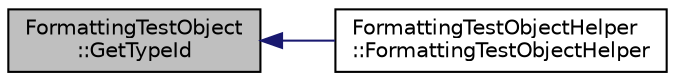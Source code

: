 digraph "FormattingTestObject::GetTypeId"
{
  edge [fontname="Helvetica",fontsize="10",labelfontname="Helvetica",labelfontsize="10"];
  node [fontname="Helvetica",fontsize="10",shape=record];
  rankdir="LR";
  Node1 [label="FormattingTestObject\l::GetTypeId",height=0.2,width=0.4,color="black", fillcolor="grey75", style="filled", fontcolor="black"];
  Node1 -> Node2 [dir="back",color="midnightblue",fontsize="10",style="solid"];
  Node2 [label="FormattingTestObjectHelper\l::FormattingTestObjectHelper",height=0.2,width=0.4,color="black", fillcolor="white", style="filled",URL="$d4/d6c/classFormattingTestObjectHelper.html#a66aee55f7e17c5da89e435e6ec8ebdd9"];
}
